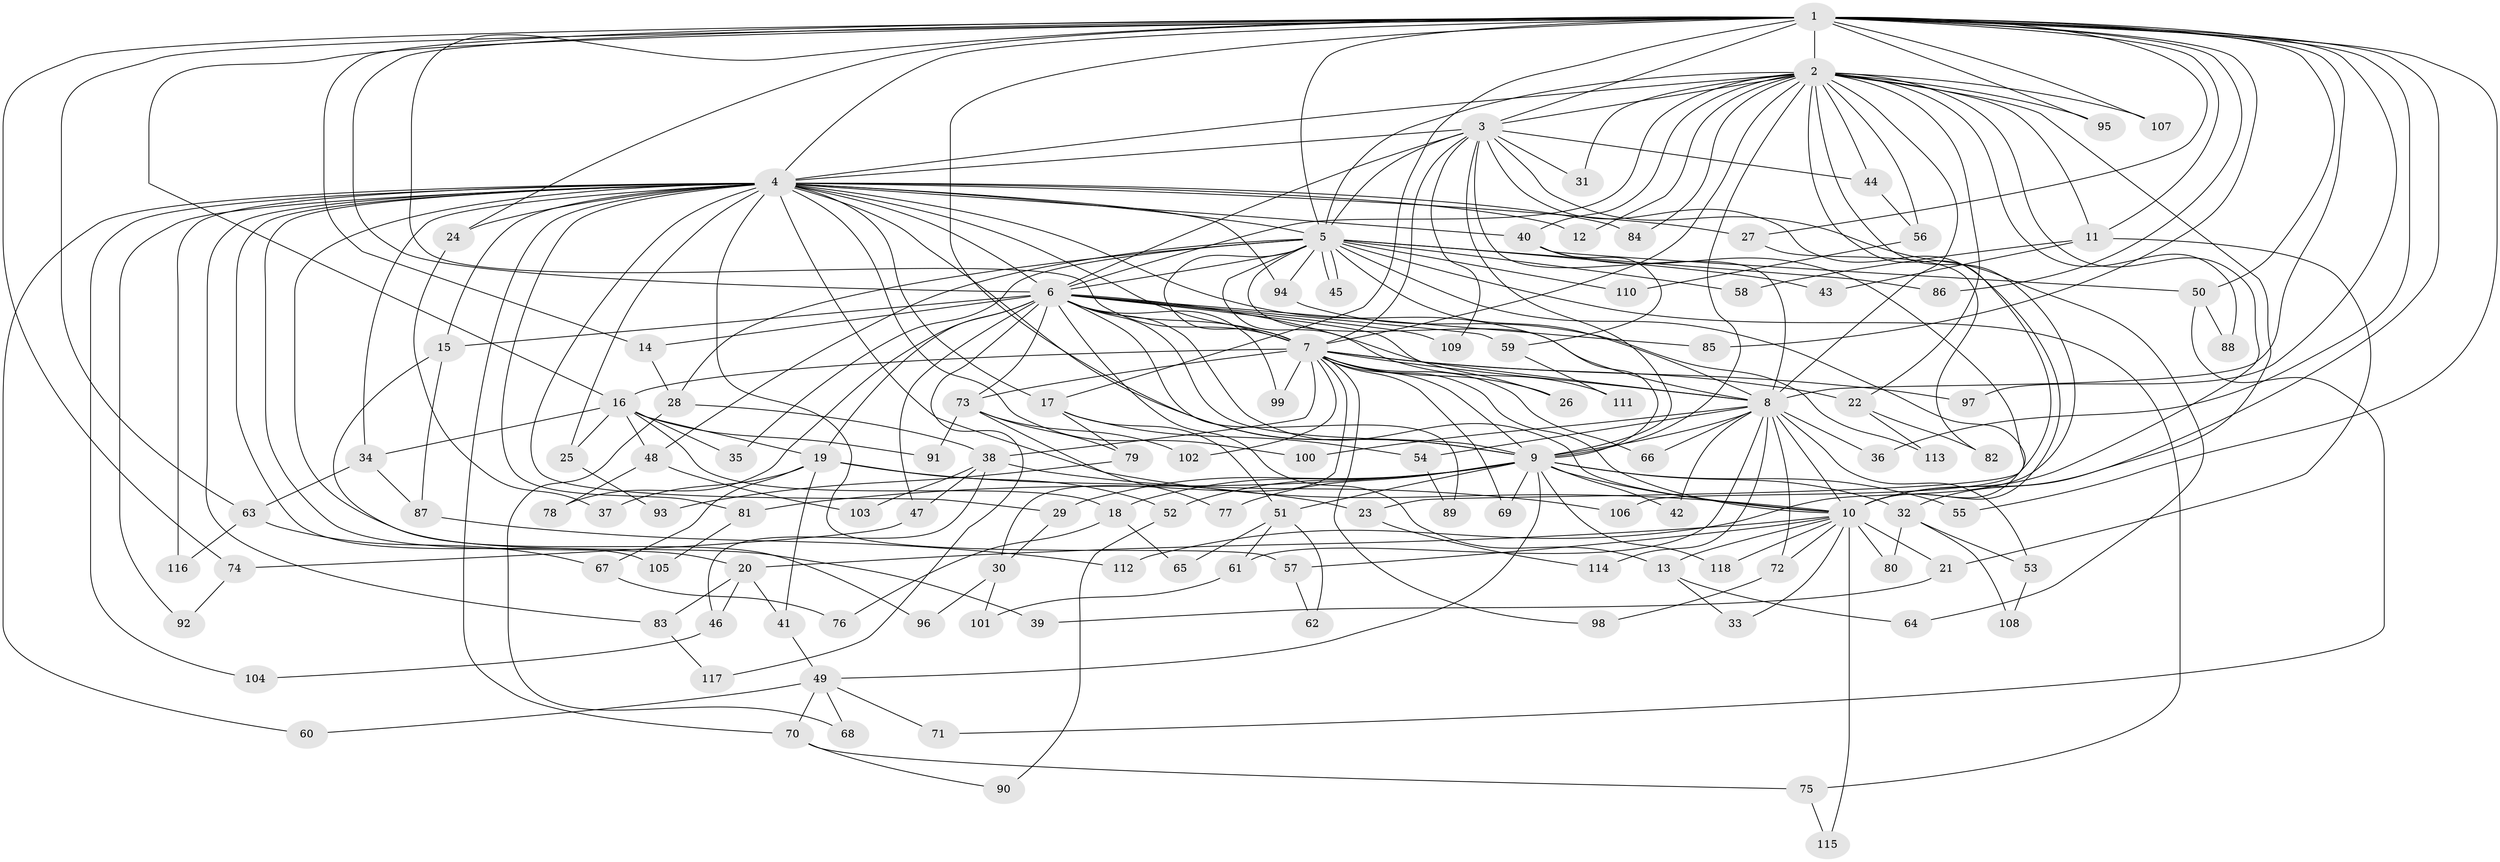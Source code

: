 // Generated by graph-tools (version 1.1) at 2025/34/03/09/25 02:34:37]
// undirected, 118 vertices, 261 edges
graph export_dot {
graph [start="1"]
  node [color=gray90,style=filled];
  1;
  2;
  3;
  4;
  5;
  6;
  7;
  8;
  9;
  10;
  11;
  12;
  13;
  14;
  15;
  16;
  17;
  18;
  19;
  20;
  21;
  22;
  23;
  24;
  25;
  26;
  27;
  28;
  29;
  30;
  31;
  32;
  33;
  34;
  35;
  36;
  37;
  38;
  39;
  40;
  41;
  42;
  43;
  44;
  45;
  46;
  47;
  48;
  49;
  50;
  51;
  52;
  53;
  54;
  55;
  56;
  57;
  58;
  59;
  60;
  61;
  62;
  63;
  64;
  65;
  66;
  67;
  68;
  69;
  70;
  71;
  72;
  73;
  74;
  75;
  76;
  77;
  78;
  79;
  80;
  81;
  82;
  83;
  84;
  85;
  86;
  87;
  88;
  89;
  90;
  91;
  92;
  93;
  94;
  95;
  96;
  97;
  98;
  99;
  100;
  101;
  102;
  103;
  104;
  105;
  106;
  107;
  108;
  109;
  110;
  111;
  112;
  113;
  114;
  115;
  116;
  117;
  118;
  1 -- 2;
  1 -- 3;
  1 -- 4;
  1 -- 5;
  1 -- 6;
  1 -- 7;
  1 -- 8;
  1 -- 9;
  1 -- 10;
  1 -- 11;
  1 -- 14;
  1 -- 16;
  1 -- 17;
  1 -- 24;
  1 -- 27;
  1 -- 36;
  1 -- 50;
  1 -- 55;
  1 -- 63;
  1 -- 74;
  1 -- 85;
  1 -- 86;
  1 -- 95;
  1 -- 97;
  1 -- 107;
  2 -- 3;
  2 -- 4;
  2 -- 5;
  2 -- 6;
  2 -- 7;
  2 -- 8;
  2 -- 9;
  2 -- 10;
  2 -- 11;
  2 -- 12;
  2 -- 22;
  2 -- 23;
  2 -- 31;
  2 -- 32;
  2 -- 40;
  2 -- 44;
  2 -- 56;
  2 -- 84;
  2 -- 88;
  2 -- 95;
  2 -- 107;
  2 -- 112;
  3 -- 4;
  3 -- 5;
  3 -- 6;
  3 -- 7;
  3 -- 8;
  3 -- 9;
  3 -- 10;
  3 -- 31;
  3 -- 44;
  3 -- 64;
  3 -- 109;
  4 -- 5;
  4 -- 6;
  4 -- 7;
  4 -- 8;
  4 -- 9;
  4 -- 10;
  4 -- 12;
  4 -- 15;
  4 -- 17;
  4 -- 20;
  4 -- 24;
  4 -- 25;
  4 -- 27;
  4 -- 29;
  4 -- 34;
  4 -- 39;
  4 -- 40;
  4 -- 57;
  4 -- 60;
  4 -- 70;
  4 -- 81;
  4 -- 83;
  4 -- 84;
  4 -- 92;
  4 -- 94;
  4 -- 100;
  4 -- 104;
  4 -- 105;
  4 -- 116;
  5 -- 6;
  5 -- 7;
  5 -- 8;
  5 -- 9;
  5 -- 10;
  5 -- 26;
  5 -- 28;
  5 -- 35;
  5 -- 43;
  5 -- 45;
  5 -- 45;
  5 -- 48;
  5 -- 58;
  5 -- 75;
  5 -- 86;
  5 -- 94;
  5 -- 110;
  6 -- 7;
  6 -- 8;
  6 -- 9;
  6 -- 10;
  6 -- 13;
  6 -- 14;
  6 -- 15;
  6 -- 19;
  6 -- 47;
  6 -- 59;
  6 -- 73;
  6 -- 78;
  6 -- 85;
  6 -- 89;
  6 -- 99;
  6 -- 109;
  6 -- 111;
  6 -- 117;
  7 -- 8;
  7 -- 9;
  7 -- 10;
  7 -- 16;
  7 -- 22;
  7 -- 26;
  7 -- 30;
  7 -- 38;
  7 -- 66;
  7 -- 69;
  7 -- 73;
  7 -- 97;
  7 -- 98;
  7 -- 99;
  7 -- 102;
  8 -- 9;
  8 -- 10;
  8 -- 36;
  8 -- 42;
  8 -- 53;
  8 -- 54;
  8 -- 61;
  8 -- 66;
  8 -- 72;
  8 -- 100;
  8 -- 114;
  9 -- 10;
  9 -- 18;
  9 -- 29;
  9 -- 32;
  9 -- 42;
  9 -- 49;
  9 -- 51;
  9 -- 52;
  9 -- 55;
  9 -- 69;
  9 -- 77;
  9 -- 81;
  9 -- 118;
  10 -- 13;
  10 -- 20;
  10 -- 21;
  10 -- 33;
  10 -- 57;
  10 -- 72;
  10 -- 80;
  10 -- 115;
  10 -- 118;
  11 -- 21;
  11 -- 43;
  11 -- 58;
  13 -- 33;
  13 -- 64;
  14 -- 28;
  15 -- 87;
  15 -- 96;
  16 -- 18;
  16 -- 19;
  16 -- 25;
  16 -- 34;
  16 -- 35;
  16 -- 48;
  16 -- 91;
  17 -- 51;
  17 -- 54;
  17 -- 79;
  18 -- 65;
  18 -- 76;
  19 -- 23;
  19 -- 37;
  19 -- 41;
  19 -- 52;
  19 -- 67;
  20 -- 41;
  20 -- 46;
  20 -- 83;
  21 -- 39;
  22 -- 82;
  22 -- 113;
  23 -- 114;
  24 -- 37;
  25 -- 93;
  27 -- 82;
  28 -- 38;
  28 -- 68;
  29 -- 30;
  30 -- 96;
  30 -- 101;
  32 -- 53;
  32 -- 80;
  32 -- 108;
  34 -- 63;
  34 -- 87;
  38 -- 46;
  38 -- 47;
  38 -- 103;
  38 -- 106;
  40 -- 50;
  40 -- 59;
  40 -- 106;
  41 -- 49;
  44 -- 56;
  46 -- 104;
  47 -- 74;
  48 -- 78;
  48 -- 103;
  49 -- 60;
  49 -- 68;
  49 -- 70;
  49 -- 71;
  50 -- 71;
  50 -- 88;
  51 -- 61;
  51 -- 62;
  51 -- 65;
  52 -- 90;
  53 -- 108;
  54 -- 89;
  56 -- 110;
  57 -- 62;
  59 -- 111;
  61 -- 101;
  63 -- 67;
  63 -- 116;
  67 -- 76;
  70 -- 75;
  70 -- 90;
  72 -- 98;
  73 -- 77;
  73 -- 79;
  73 -- 91;
  73 -- 102;
  74 -- 92;
  75 -- 115;
  79 -- 93;
  81 -- 105;
  83 -- 117;
  87 -- 112;
  94 -- 113;
}
